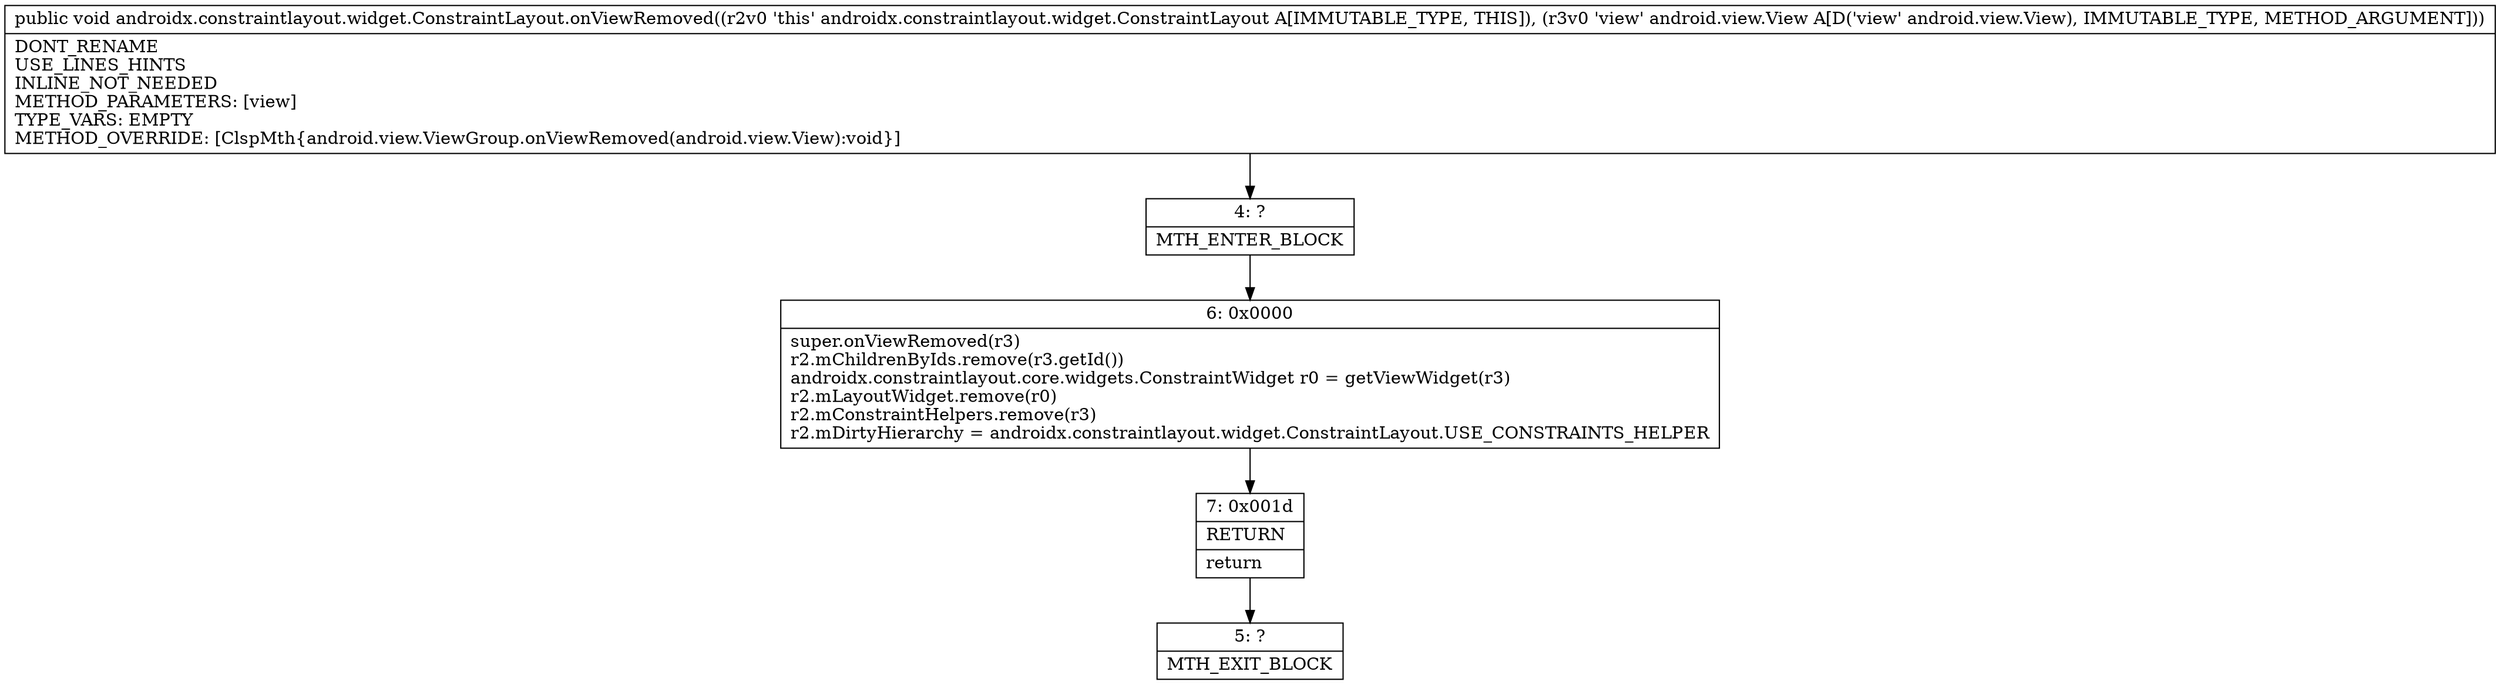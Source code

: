 digraph "CFG forandroidx.constraintlayout.widget.ConstraintLayout.onViewRemoved(Landroid\/view\/View;)V" {
Node_4 [shape=record,label="{4\:\ ?|MTH_ENTER_BLOCK\l}"];
Node_6 [shape=record,label="{6\:\ 0x0000|super.onViewRemoved(r3)\lr2.mChildrenByIds.remove(r3.getId())\landroidx.constraintlayout.core.widgets.ConstraintWidget r0 = getViewWidget(r3)\lr2.mLayoutWidget.remove(r0)\lr2.mConstraintHelpers.remove(r3)\lr2.mDirtyHierarchy = androidx.constraintlayout.widget.ConstraintLayout.USE_CONSTRAINTS_HELPER\l}"];
Node_7 [shape=record,label="{7\:\ 0x001d|RETURN\l|return\l}"];
Node_5 [shape=record,label="{5\:\ ?|MTH_EXIT_BLOCK\l}"];
MethodNode[shape=record,label="{public void androidx.constraintlayout.widget.ConstraintLayout.onViewRemoved((r2v0 'this' androidx.constraintlayout.widget.ConstraintLayout A[IMMUTABLE_TYPE, THIS]), (r3v0 'view' android.view.View A[D('view' android.view.View), IMMUTABLE_TYPE, METHOD_ARGUMENT]))  | DONT_RENAME\lUSE_LINES_HINTS\lINLINE_NOT_NEEDED\lMETHOD_PARAMETERS: [view]\lTYPE_VARS: EMPTY\lMETHOD_OVERRIDE: [ClspMth\{android.view.ViewGroup.onViewRemoved(android.view.View):void\}]\l}"];
MethodNode -> Node_4;Node_4 -> Node_6;
Node_6 -> Node_7;
Node_7 -> Node_5;
}

